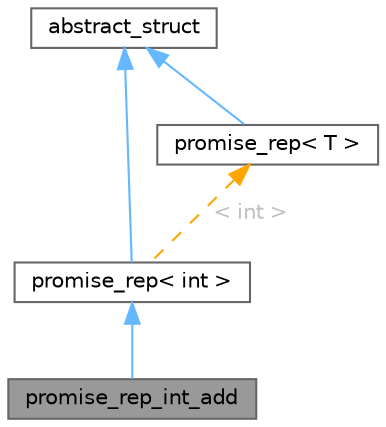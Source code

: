 digraph "promise_rep_int_add"
{
 // LATEX_PDF_SIZE
  bgcolor="transparent";
  edge [fontname=Helvetica,fontsize=10,labelfontname=Helvetica,labelfontsize=10];
  node [fontname=Helvetica,fontsize=10,shape=box,height=0.2,width=0.4];
  Node1 [id="Node000001",label="promise_rep_int_add",height=0.2,width=0.4,color="gray40", fillcolor="grey60", style="filled", fontcolor="black",tooltip=" "];
  Node2 -> Node1 [id="edge1_Node000001_Node000002",dir="back",color="steelblue1",style="solid",tooltip=" "];
  Node2 [id="Node000002",label="promise_rep\< int \>",height=0.2,width=0.4,color="gray40", fillcolor="white", style="filled",URL="$classpromise__rep.html",tooltip=" "];
  Node3 -> Node2 [id="edge2_Node000002_Node000003",dir="back",color="steelblue1",style="solid",tooltip=" "];
  Node3 [id="Node000003",label="abstract_struct",height=0.2,width=0.4,color="gray40", fillcolor="white", style="filled",URL="$structabstract__struct.html",tooltip="Structure representing an abstract object with a reference count."];
  Node4 -> Node2 [id="edge3_Node000002_Node000004",dir="back",color="orange",style="dashed",tooltip=" ",label=" \< int \>",fontcolor="grey" ];
  Node4 [id="Node000004",label="promise_rep\< T \>",height=0.2,width=0.4,color="gray40", fillcolor="white", style="filled",URL="$classpromise__rep.html",tooltip=" "];
  Node3 -> Node4 [id="edge4_Node000004_Node000003",dir="back",color="steelblue1",style="solid",tooltip=" "];
}
